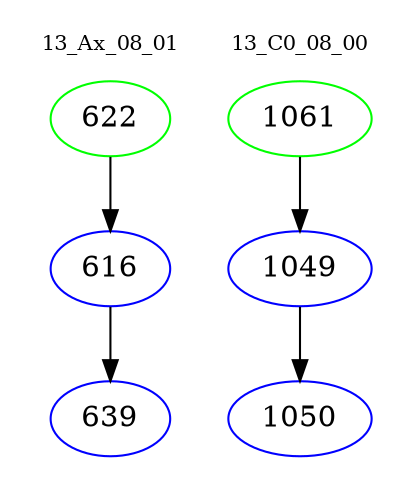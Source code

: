 digraph{
subgraph cluster_0 {
color = white
label = "13_Ax_08_01";
fontsize=10;
T0_622 [label="622", color="green"]
T0_622 -> T0_616 [color="black"]
T0_616 [label="616", color="blue"]
T0_616 -> T0_639 [color="black"]
T0_639 [label="639", color="blue"]
}
subgraph cluster_1 {
color = white
label = "13_C0_08_00";
fontsize=10;
T1_1061 [label="1061", color="green"]
T1_1061 -> T1_1049 [color="black"]
T1_1049 [label="1049", color="blue"]
T1_1049 -> T1_1050 [color="black"]
T1_1050 [label="1050", color="blue"]
}
}
